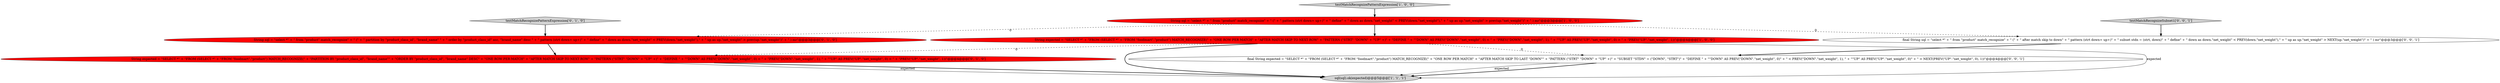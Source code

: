 digraph {
1 [style = filled, label = "sql(sql).ok(expected)@@@5@@@['1', '1', '1']", fillcolor = lightgray, shape = ellipse image = "AAA0AAABBB1BBB"];
9 [style = filled, label = "testMatchRecognizeSubset1['0', '0', '1']", fillcolor = lightgray, shape = diamond image = "AAA0AAABBB3BBB"];
3 [style = filled, label = "testMatchRecognizePatternExpression['1', '0', '0']", fillcolor = lightgray, shape = diamond image = "AAA0AAABBB1BBB"];
0 [style = filled, label = "String sql = \"select *\" + \" from \"product\" match_recognize\" + \" (\" + \" pattern (strt down+ up+)\" + \" define\" + \" down as down.\"net_weight\" < PREV(down.\"net_weight\"),\" + \" up as up.\"net_weight\" > prev(up.\"net_weight\")\" + \" ) mr\"@@@3@@@['1', '0', '0']", fillcolor = red, shape = ellipse image = "AAA1AAABBB1BBB"];
5 [style = filled, label = "String sql = \"select *\" + \" from \"product\" match_recognize\" + \" (\" + \" partition by \"product_class_id\", \"brand_name\" \" + \" order by \"product_class_id\" asc, \"brand_name\" desc \" + \" pattern (strt down+ up+)\" + \" define\" + \" down as down.\"net_weight\" < PREV(down.\"net_weight\"),\" + \" up as up.\"net_weight\" > prev(up.\"net_weight\")\" + \" ) mr\"@@@3@@@['0', '1', '0']", fillcolor = red, shape = ellipse image = "AAA1AAABBB2BBB"];
8 [style = filled, label = "final String sql = \"select *\" + \" from \"product\" match_recognize\" + \" (\" + \" after match skip to down\" + \" pattern (strt down+ up+)\" + \" subset stdn = (strt, down)\" + \" define\" + \" down as down.\"net_weight\" < PREV(down.\"net_weight\"),\" + \" up as up.\"net_weight\" > NEXT(up.\"net_weight\")\" + \" ) mr\"@@@3@@@['0', '0', '1']", fillcolor = white, shape = ellipse image = "AAA0AAABBB3BBB"];
6 [style = filled, label = "testMatchRecognizePatternExpression['0', '1', '0']", fillcolor = lightgray, shape = diamond image = "AAA0AAABBB2BBB"];
4 [style = filled, label = "String expected = \"SELECT *\" + \"FROM (SELECT *\" + \"FROM \"foodmart\".\"product\") MATCH_RECOGNIZE(\" + \"PARTITION BY \"product_class_id\", \"brand_name\"\" + \"ORDER BY \"product_class_id\", \"brand_name\" DESC\" + \"ONE ROW PER MATCH\" + \"AFTER MATCH SKIP TO NEXT ROW\" + \"PATTERN (\"STRT\" \"DOWN\" + \"UP\" +)\" + \"DEFINE \" + \"\"DOWN\" AS PREV(\"DOWN\".\"net_weight\", 0) < \" + \"PREV(\"DOWN\".\"net_weight\", 1), \" + \"\"UP\" AS PREV(\"UP\".\"net_weight\", 0) > \" + \"PREV(\"UP\".\"net_weight\", 1))\"@@@4@@@['0', '1', '0']", fillcolor = red, shape = ellipse image = "AAA1AAABBB2BBB"];
7 [style = filled, label = "final String expected = \"SELECT *\" + \"FROM (SELECT *\" + \"FROM \"foodmart\".\"product\") MATCH_RECOGNIZE(\" + \"ONE ROW PER MATCH\" + \"AFTER MATCH SKIP TO LAST \"DOWN\"\" + \"PATTERN (\"STRT\" \"DOWN\" + \"UP\" +)\" + \"SUBSET \"STDN\" = (\"DOWN\", \"STRT\")\" + \"DEFINE \" + \"\"DOWN\" AS PREV(\"DOWN\".\"net_weight\", 0)\" + \" < PREV(\"DOWN\".\"net_weight\", 1), \" + \"\"UP\" AS PREV(\"UP\".\"net_weight\", 0)\" + \" > NEXT(PREV(\"UP\".\"net_weight\", 0), 1))\"@@@4@@@['0', '0', '1']", fillcolor = white, shape = ellipse image = "AAA0AAABBB3BBB"];
2 [style = filled, label = "String expected = \"SELECT *\" + \"FROM (SELECT *\" + \"FROM \"foodmart\".\"product\") MATCH_RECOGNIZE(\" + \"ONE ROW PER MATCH\" + \"AFTER MATCH SKIP TO NEXT ROW\" + \"PATTERN (\"STRT\" \"DOWN\" + \"UP\" +)\" + \"DEFINE \" + \"\"DOWN\" AS PREV(\"DOWN\".\"net_weight\", 0) < \" + \"PREV(\"DOWN\".\"net_weight\", 1), \" + \"\"UP\" AS PREV(\"UP\".\"net_weight\", 0) > \" + \"PREV(\"UP\".\"net_weight\", 1))\"@@@4@@@['1', '0', '0']", fillcolor = red, shape = ellipse image = "AAA1AAABBB1BBB"];
7->1 [style = solid, label="expected"];
3->0 [style = bold, label=""];
2->4 [style = dashed, label="0"];
6->5 [style = bold, label=""];
0->8 [style = dashed, label="0"];
4->1 [style = bold, label=""];
7->1 [style = bold, label=""];
4->1 [style = solid, label="expected"];
0->5 [style = dashed, label="0"];
2->7 [style = dashed, label="0"];
9->8 [style = bold, label=""];
2->1 [style = solid, label="expected"];
2->1 [style = bold, label=""];
5->4 [style = bold, label=""];
8->7 [style = bold, label=""];
0->2 [style = bold, label=""];
}
